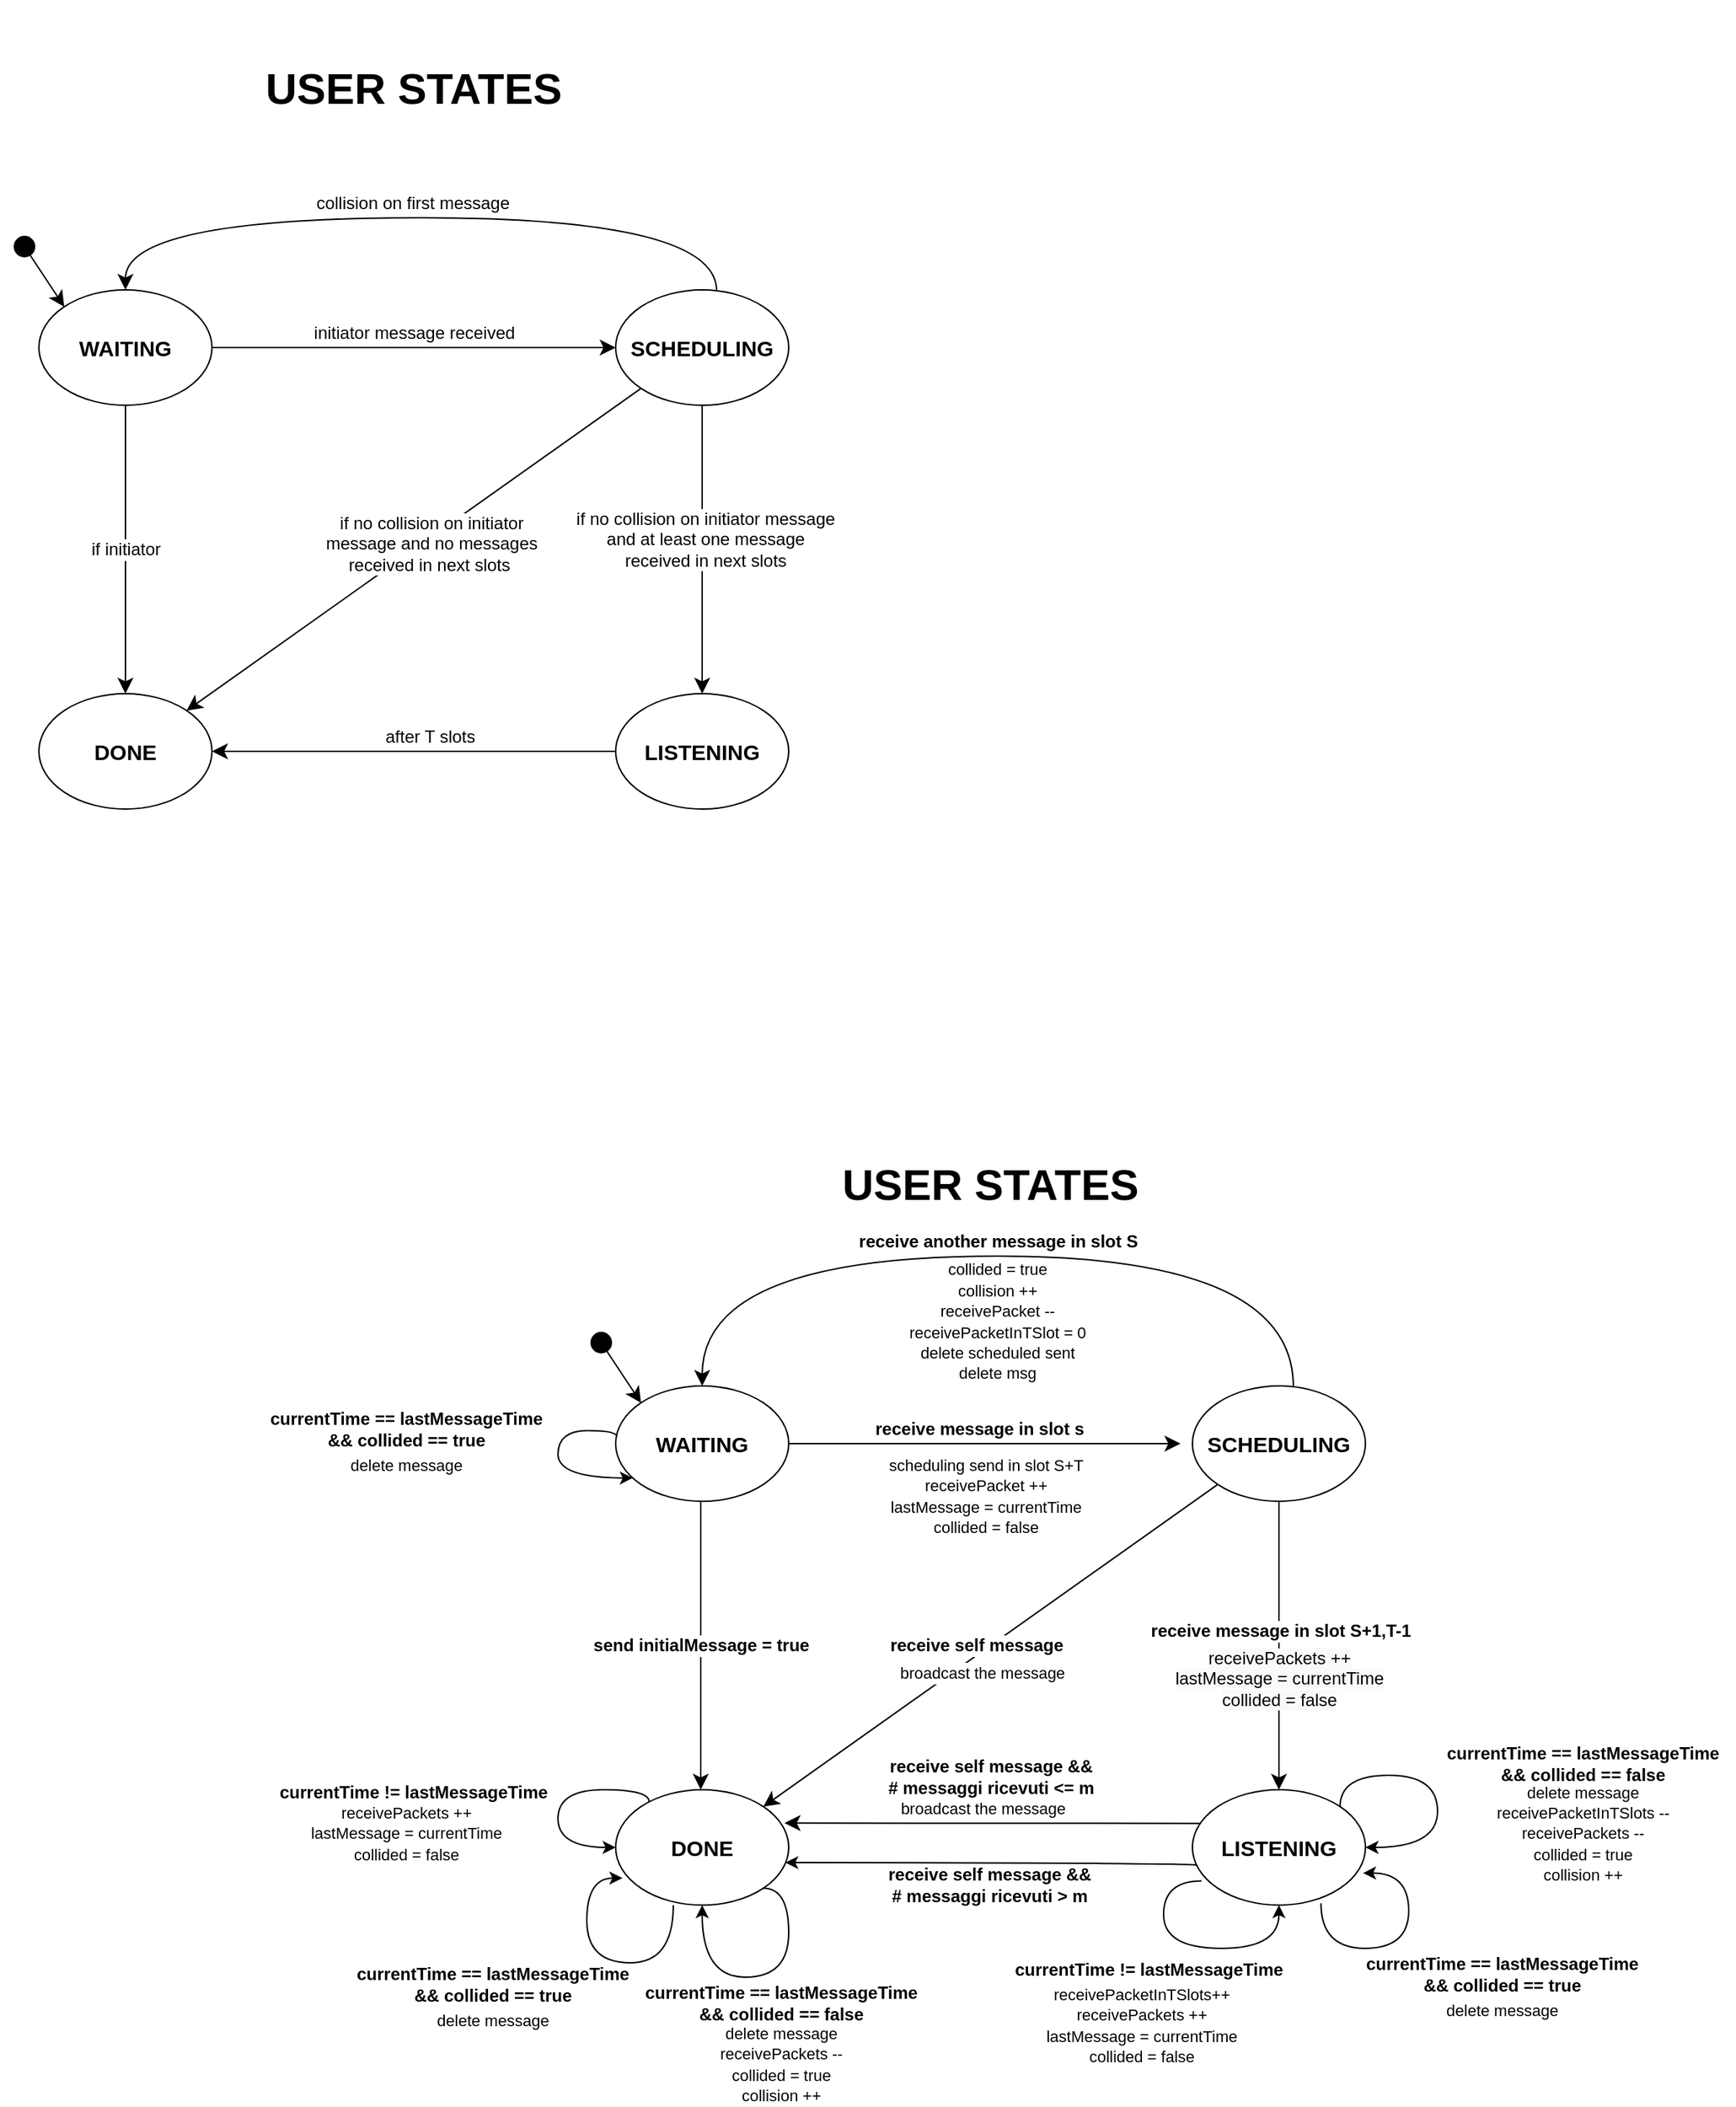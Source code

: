 <mxfile version="11.3.0" type="device" pages="1"><diagram id="B8T460zFQvx8GVhW7jnR" name="Page-1"><mxGraphModel dx="430" dy="307" grid="1" gridSize="10" guides="1" tooltips="1" connect="1" arrows="1" fold="1" page="1" pageScale="1" pageWidth="2339" pageHeight="3300" math="0" shadow="0"><root><mxCell id="0"/><mxCell id="1" parent="0"/><mxCell id="Bd56KC_fcDEm0WZMGaIm-6" value="&lt;font style=&quot;font-size: 12px&quot;&gt;initiator message received&lt;/font&gt;" style="edgeStyle=orthogonalEdgeStyle;rounded=0;orthogonalLoop=1;jettySize=auto;html=1;entryX=0;entryY=0.5;entryDx=0;entryDy=0;curved=1;fontSize=12;endSize=8;" parent="1" source="Bd56KC_fcDEm0WZMGaIm-1" target="Bd56KC_fcDEm0WZMGaIm-3" edge="1"><mxGeometry y="10" relative="1" as="geometry"><Array as="points"><mxPoint x="390" y="280"/><mxPoint x="390" y="280"/></Array><mxPoint as="offset"/></mxGeometry></mxCell><mxCell id="Bd56KC_fcDEm0WZMGaIm-7" value="if initiator" style="edgeStyle=orthogonalEdgeStyle;rounded=0;orthogonalLoop=1;jettySize=auto;html=1;fontSize=12;endSize=8;" parent="1" source="Bd56KC_fcDEm0WZMGaIm-1" target="Bd56KC_fcDEm0WZMGaIm-4" edge="1"><mxGeometry relative="1" as="geometry"/></mxCell><mxCell id="Bd56KC_fcDEm0WZMGaIm-1" value="&lt;b&gt;&lt;font style=&quot;font-size: 15px&quot;&gt;WAITING&lt;/font&gt;&lt;/b&gt;" style="ellipse;whiteSpace=wrap;html=1;fontSize=12;" parent="1" vertex="1"><mxGeometry x="140" y="240" width="120" height="80" as="geometry"/></mxCell><mxCell id="Bd56KC_fcDEm0WZMGaIm-14" style="edgeStyle=none;rounded=0;orthogonalLoop=1;jettySize=auto;html=1;entryX=1;entryY=0.5;entryDx=0;entryDy=0;fontSize=12;endSize=8;" parent="1" source="Bd56KC_fcDEm0WZMGaIm-2" target="Bd56KC_fcDEm0WZMGaIm-4" edge="1"><mxGeometry relative="1" as="geometry"/></mxCell><mxCell id="Bd56KC_fcDEm0WZMGaIm-15" value="after T slots" style="text;html=1;resizable=0;points=[];align=center;verticalAlign=middle;labelBackgroundColor=#ffffff;fontSize=12;" parent="Bd56KC_fcDEm0WZMGaIm-14" vertex="1" connectable="0"><mxGeometry x="-0.159" relative="1" as="geometry"><mxPoint x="-12" y="-10" as="offset"/></mxGeometry></mxCell><mxCell id="Bd56KC_fcDEm0WZMGaIm-2" value="&lt;b&gt;&lt;font style=&quot;font-size: 15px&quot;&gt;LISTENING&lt;/font&gt;&lt;/b&gt;" style="ellipse;whiteSpace=wrap;html=1;fontSize=12;" parent="1" vertex="1"><mxGeometry x="540" y="520" width="120" height="80" as="geometry"/></mxCell><mxCell id="Bd56KC_fcDEm0WZMGaIm-8" style="edgeStyle=orthogonalEdgeStyle;rounded=0;orthogonalLoop=1;jettySize=auto;html=1;entryX=0.5;entryY=0;entryDx=0;entryDy=0;fontSize=12;endSize=8;" parent="1" source="Bd56KC_fcDEm0WZMGaIm-3" target="Bd56KC_fcDEm0WZMGaIm-2" edge="1"><mxGeometry relative="1" as="geometry"/></mxCell><mxCell id="Bd56KC_fcDEm0WZMGaIm-11" value="if no collision on initiator message&lt;br style=&quot;font-size: 12px;&quot;&gt;and at least one message &lt;br style=&quot;font-size: 12px;&quot;&gt;received in next slots" style="text;html=1;resizable=0;points=[];align=center;verticalAlign=middle;labelBackgroundColor=#ffffff;fontSize=12;" parent="Bd56KC_fcDEm0WZMGaIm-8" vertex="1" connectable="0"><mxGeometry x="-0.075" y="2" relative="1" as="geometry"><mxPoint as="offset"/></mxGeometry></mxCell><mxCell id="Bd56KC_fcDEm0WZMGaIm-9" style="edgeStyle=orthogonalEdgeStyle;rounded=0;orthogonalLoop=1;jettySize=auto;html=1;entryX=0.5;entryY=0;entryDx=0;entryDy=0;curved=1;fontSize=12;endSize=8;" parent="1" source="Bd56KC_fcDEm0WZMGaIm-3" target="Bd56KC_fcDEm0WZMGaIm-1" edge="1"><mxGeometry relative="1" as="geometry"><Array as="points"><mxPoint x="610" y="190"/><mxPoint x="200" y="190"/></Array></mxGeometry></mxCell><mxCell id="Bd56KC_fcDEm0WZMGaIm-10" value="collision on first message" style="text;html=1;resizable=0;points=[];align=center;verticalAlign=middle;labelBackgroundColor=#ffffff;fontSize=12;" parent="Bd56KC_fcDEm0WZMGaIm-9" vertex="1" connectable="0"><mxGeometry x="0.068" y="-1" relative="1" as="geometry"><mxPoint x="10.5" y="-9" as="offset"/></mxGeometry></mxCell><mxCell id="Bd56KC_fcDEm0WZMGaIm-12" style="rounded=0;orthogonalLoop=1;jettySize=auto;html=1;entryX=1;entryY=0;entryDx=0;entryDy=0;exitX=0;exitY=1;exitDx=0;exitDy=0;fontSize=12;endSize=8;" parent="1" source="Bd56KC_fcDEm0WZMGaIm-3" target="Bd56KC_fcDEm0WZMGaIm-4" edge="1"><mxGeometry relative="1" as="geometry"/></mxCell><mxCell id="Bd56KC_fcDEm0WZMGaIm-13" value="if no collision on initiator &lt;br style=&quot;font-size: 12px&quot;&gt;message and no messages &lt;br style=&quot;font-size: 12px&quot;&gt;received in next slots&amp;nbsp;" style="text;html=1;resizable=0;points=[];align=center;verticalAlign=middle;labelBackgroundColor=#ffffff;fontSize=12;" parent="Bd56KC_fcDEm0WZMGaIm-12" vertex="1" connectable="0"><mxGeometry x="-0.053" y="-3" relative="1" as="geometry"><mxPoint x="5.5" y="4.5" as="offset"/></mxGeometry></mxCell><mxCell id="Bd56KC_fcDEm0WZMGaIm-3" value="&lt;b&gt;&lt;font style=&quot;font-size: 15px&quot;&gt;SCHEDULING&lt;/font&gt;&lt;/b&gt;" style="ellipse;whiteSpace=wrap;html=1;fontSize=12;" parent="1" vertex="1"><mxGeometry x="540" y="240" width="120" height="80" as="geometry"/></mxCell><mxCell id="Bd56KC_fcDEm0WZMGaIm-4" value="&lt;b&gt;&lt;font style=&quot;font-size: 15px&quot;&gt;DONE&lt;/font&gt;&lt;/b&gt;" style="ellipse;whiteSpace=wrap;html=1;fontSize=12;" parent="1" vertex="1"><mxGeometry x="140" y="520" width="120" height="80" as="geometry"/></mxCell><mxCell id="Bd56KC_fcDEm0WZMGaIm-16" value="" style="endArrow=classic;html=1;fontSize=12;entryX=0;entryY=0;entryDx=0;entryDy=0;startArrow=oval;startFill=1;targetPerimeterSpacing=25;sourcePerimeterSpacing=16;endSize=8;startSize=14;" parent="1" target="Bd56KC_fcDEm0WZMGaIm-1" edge="1"><mxGeometry width="50" height="50" relative="1" as="geometry"><mxPoint x="130" y="210" as="sourcePoint"/><mxPoint x="130" y="190" as="targetPoint"/></mxGeometry></mxCell><mxCell id="Bd56KC_fcDEm0WZMGaIm-24" value="&lt;font style=&quot;font-size: 30px&quot;&gt;&lt;b&gt;USER STATES&lt;/b&gt;&lt;/font&gt;" style="text;html=1;strokeColor=none;fillColor=none;align=center;verticalAlign=middle;whiteSpace=wrap;rounded=0;fontSize=12;" parent="1" vertex="1"><mxGeometry x="200" y="90" width="400" height="20" as="geometry"/></mxCell><mxCell id="siCfa0FpTH5Ko_WMgdCp-1" value="" style="endArrow=none;html=1;" parent="1" edge="1"><mxGeometry width="50" height="50" relative="1" as="geometry"><mxPoint x="400" y="40" as="sourcePoint"/><mxPoint x="400" y="40" as="targetPoint"/><Array as="points"><mxPoint x="400" y="40"/></Array></mxGeometry></mxCell><mxCell id="THhUIy8iGGPYQSqC-pE--1" value="&lt;font style=&quot;font-size: 12px&quot;&gt;&lt;b&gt;receive message in slot s&lt;/b&gt;&lt;/font&gt;" style="edgeStyle=orthogonalEdgeStyle;rounded=0;orthogonalLoop=1;jettySize=auto;html=1;entryX=0;entryY=0.5;entryDx=0;entryDy=0;curved=1;fontSize=12;endSize=8;" parent="1" edge="1"><mxGeometry x="-0.001" y="10" relative="1" as="geometry"><Array as="points"><mxPoint x="782" y="1040"/><mxPoint x="782" y="1040"/></Array><mxPoint as="offset"/><mxPoint x="652" y="1040" as="sourcePoint"/><mxPoint x="931.724" y="1040" as="targetPoint"/></mxGeometry></mxCell><mxCell id="THhUIy8iGGPYQSqC-pE--2" value="&lt;b&gt;send initialMessage = true&lt;/b&gt;" style="edgeStyle=orthogonalEdgeStyle;rounded=0;orthogonalLoop=1;jettySize=auto;html=1;fontSize=12;endSize=8;" parent="1" edge="1"><mxGeometry relative="1" as="geometry"><mxPoint x="599" y="1080" as="sourcePoint"/><mxPoint x="599" y="1280" as="targetPoint"/><mxPoint as="offset"/></mxGeometry></mxCell><mxCell id="THhUIy8iGGPYQSqC-pE--3" value="&lt;b&gt;&lt;font style=&quot;font-size: 15px&quot;&gt;WAITING&lt;/font&gt;&lt;/b&gt;" style="ellipse;whiteSpace=wrap;html=1;fontSize=12;" parent="1" vertex="1"><mxGeometry x="540" y="1000" width="120" height="80" as="geometry"/></mxCell><mxCell id="THhUIy8iGGPYQSqC-pE--4" style="edgeStyle=orthogonalEdgeStyle;rounded=0;orthogonalLoop=1;jettySize=auto;html=1;entryX=0.976;entryY=0.289;entryDx=0;entryDy=0;fontSize=12;endSize=8;curved=1;exitX=0.048;exitY=0.292;exitDx=0;exitDy=0;exitPerimeter=0;entryPerimeter=0;" parent="1" source="THhUIy8iGGPYQSqC-pE--6" target="THhUIy8iGGPYQSqC-pE--14" edge="1"><mxGeometry relative="1" as="geometry"><Array as="points"><mxPoint x="943" y="1303"/></Array></mxGeometry></mxCell><mxCell id="THhUIy8iGGPYQSqC-pE--5" value="&lt;b&gt;receive self message &amp;amp;&amp;amp;&lt;br&gt;# messaggi ricevuti &amp;lt;= m&lt;br&gt;&lt;/b&gt;" style="text;html=1;resizable=0;points=[];align=center;verticalAlign=middle;labelBackgroundColor=#ffffff;fontSize=12;" parent="THhUIy8iGGPYQSqC-pE--4" vertex="1" connectable="0"><mxGeometry x="-0.159" relative="1" as="geometry"><mxPoint x="-24.5" y="-33" as="offset"/></mxGeometry></mxCell><mxCell id="vbnt1B_d2t1Tz7H60IwE-1" style="edgeStyle=orthogonalEdgeStyle;curved=1;rounded=0;orthogonalLoop=1;jettySize=auto;html=1;exitX=0.033;exitY=0.656;exitDx=0;exitDy=0;exitPerimeter=0;entryX=0.98;entryY=0.632;entryDx=0;entryDy=0;entryPerimeter=0;" edge="1" parent="1" source="THhUIy8iGGPYQSqC-pE--6" target="THhUIy8iGGPYQSqC-pE--14"><mxGeometry relative="1" as="geometry"><mxPoint x="720" y="1320" as="targetPoint"/><Array as="points"><mxPoint x="944" y="1331"/></Array></mxGeometry></mxCell><mxCell id="THhUIy8iGGPYQSqC-pE--6" value="&lt;b&gt;&lt;font style=&quot;font-size: 15px&quot;&gt;LISTENING&lt;/font&gt;&lt;/b&gt;" style="ellipse;whiteSpace=wrap;html=1;fontSize=12;" parent="1" vertex="1"><mxGeometry x="940" y="1280" width="120" height="80" as="geometry"/></mxCell><mxCell id="THhUIy8iGGPYQSqC-pE--7" style="edgeStyle=orthogonalEdgeStyle;rounded=0;orthogonalLoop=1;jettySize=auto;html=1;entryX=0.5;entryY=0;entryDx=0;entryDy=0;fontSize=12;endSize=8;" parent="1" source="THhUIy8iGGPYQSqC-pE--13" target="THhUIy8iGGPYQSqC-pE--6" edge="1"><mxGeometry relative="1" as="geometry"/></mxCell><mxCell id="THhUIy8iGGPYQSqC-pE--8" value="&lt;b&gt;receive message in slot S+1,T-1&lt;/b&gt;" style="text;html=1;resizable=0;points=[];align=center;verticalAlign=middle;labelBackgroundColor=#ffffff;fontSize=12;" parent="THhUIy8iGGPYQSqC-pE--7" vertex="1" connectable="0"><mxGeometry x="-0.075" y="2" relative="1" as="geometry"><mxPoint x="-1.5" y="-2.5" as="offset"/></mxGeometry></mxCell><mxCell id="THhUIy8iGGPYQSqC-pE--9" style="edgeStyle=orthogonalEdgeStyle;rounded=0;orthogonalLoop=1;jettySize=auto;html=1;entryX=0.5;entryY=0;entryDx=0;entryDy=0;curved=1;fontSize=12;endSize=8;" parent="1" source="THhUIy8iGGPYQSqC-pE--13" target="THhUIy8iGGPYQSqC-pE--3" edge="1"><mxGeometry relative="1" as="geometry"><Array as="points"><mxPoint x="1010" y="910"/><mxPoint x="600" y="910"/></Array></mxGeometry></mxCell><mxCell id="THhUIy8iGGPYQSqC-pE--10" value="&lt;b&gt;receive another message in slot S&lt;/b&gt;" style="text;html=1;resizable=0;points=[];align=center;verticalAlign=middle;labelBackgroundColor=#ffffff;fontSize=12;" parent="THhUIy8iGGPYQSqC-pE--9" vertex="1" connectable="0"><mxGeometry x="0.068" y="-1" relative="1" as="geometry"><mxPoint x="20" y="-9" as="offset"/></mxGeometry></mxCell><mxCell id="THhUIy8iGGPYQSqC-pE--11" style="rounded=0;orthogonalLoop=1;jettySize=auto;html=1;entryX=1;entryY=0;entryDx=0;entryDy=0;exitX=0;exitY=1;exitDx=0;exitDy=0;fontSize=12;endSize=8;" parent="1" source="THhUIy8iGGPYQSqC-pE--13" target="THhUIy8iGGPYQSqC-pE--14" edge="1"><mxGeometry relative="1" as="geometry"/></mxCell><mxCell id="THhUIy8iGGPYQSqC-pE--12" value="&lt;b&gt;receive self message&lt;/b&gt;" style="text;html=1;resizable=0;points=[];align=center;verticalAlign=middle;labelBackgroundColor=#ffffff;fontSize=12;" parent="THhUIy8iGGPYQSqC-pE--11" vertex="1" connectable="0"><mxGeometry x="-0.053" y="-3" relative="1" as="geometry"><mxPoint x="-16.5" y="8.5" as="offset"/></mxGeometry></mxCell><mxCell id="THhUIy8iGGPYQSqC-pE--13" value="&lt;b&gt;&lt;font style=&quot;font-size: 15px&quot;&gt;SCHEDULING&lt;/font&gt;&lt;/b&gt;" style="ellipse;whiteSpace=wrap;html=1;fontSize=12;" parent="1" vertex="1"><mxGeometry x="940" y="1000" width="120" height="80" as="geometry"/></mxCell><mxCell id="THhUIy8iGGPYQSqC-pE--14" value="&lt;b&gt;&lt;font style=&quot;font-size: 15px&quot;&gt;DONE&lt;/font&gt;&lt;/b&gt;" style="ellipse;whiteSpace=wrap;html=1;fontSize=12;" parent="1" vertex="1"><mxGeometry x="540" y="1280" width="120" height="80" as="geometry"/></mxCell><mxCell id="THhUIy8iGGPYQSqC-pE--15" value="" style="endArrow=classic;html=1;fontSize=12;entryX=0;entryY=0;entryDx=0;entryDy=0;startArrow=oval;startFill=1;targetPerimeterSpacing=25;sourcePerimeterSpacing=16;endSize=8;startSize=14;" parent="1" target="THhUIy8iGGPYQSqC-pE--3" edge="1"><mxGeometry width="50" height="50" relative="1" as="geometry"><mxPoint x="530" y="970" as="sourcePoint"/><mxPoint x="530" y="950" as="targetPoint"/></mxGeometry></mxCell><mxCell id="THhUIy8iGGPYQSqC-pE--16" value="&lt;font style=&quot;font-size: 30px&quot;&gt;&lt;b&gt;USER STATES&lt;/b&gt;&lt;/font&gt;" style="text;html=1;strokeColor=none;fillColor=none;align=center;verticalAlign=middle;whiteSpace=wrap;rounded=0;fontSize=12;" parent="1" vertex="1"><mxGeometry x="600" y="850" width="400" height="20" as="geometry"/></mxCell><mxCell id="THhUIy8iGGPYQSqC-pE--17" value="" style="endArrow=none;html=1;" parent="1" edge="1"><mxGeometry width="50" height="50" relative="1" as="geometry"><mxPoint x="800" y="800" as="sourcePoint"/><mxPoint x="800" y="800" as="targetPoint"/><Array as="points"><mxPoint x="800" y="800"/></Array></mxGeometry></mxCell><mxCell id="THhUIy8iGGPYQSqC-pE--18" value="&lt;font style=&quot;font-size: 11px&quot;&gt;collided = true&lt;br&gt;collision ++&lt;br&gt;receivePacket --&lt;br&gt;receivePacketInTSlot = 0&lt;br&gt;delete scheduled sent&lt;br&gt;delete msg&lt;/font&gt;" style="text;html=1;strokeColor=none;fillColor=none;align=center;verticalAlign=middle;whiteSpace=wrap;rounded=0;" parent="1" vertex="1"><mxGeometry x="710" y="930" width="190" height="50" as="geometry"/></mxCell><mxCell id="THhUIy8iGGPYQSqC-pE--22" value="&lt;font style=&quot;font-size: 11px&quot;&gt;scheduling send in slot S+T&lt;br&gt;receivePacket ++&lt;br&gt;lastMessage = currentTime&lt;br&gt;collided = false&lt;br&gt;&lt;/font&gt;" style="text;html=1;strokeColor=none;fillColor=none;align=center;verticalAlign=middle;whiteSpace=wrap;rounded=0;" parent="1" vertex="1"><mxGeometry x="712" y="1051" width="170" height="49" as="geometry"/></mxCell><mxCell id="THhUIy8iGGPYQSqC-pE--28" value="&lt;font style=&quot;font-size: 11px&quot;&gt;broadcast the message&lt;br&gt;&lt;br&gt;&lt;/font&gt;" style="text;html=1;strokeColor=none;fillColor=none;align=center;verticalAlign=middle;whiteSpace=wrap;rounded=0;" parent="1" vertex="1"><mxGeometry x="710" y="1290" width="170" height="20" as="geometry"/></mxCell><mxCell id="THhUIy8iGGPYQSqC-pE--29" value="&lt;font style=&quot;font-size: 11px&quot;&gt;broadcast the message&lt;/font&gt;" style="text;html=1;resizable=0;points=[];align=center;verticalAlign=middle;labelBackgroundColor=#ffffff;fontSize=12;" parent="1" vertex="1" connectable="0"><mxGeometry x="805.168" y="1190.095" as="geometry"><mxPoint x="-11.5" y="8.5" as="offset"/></mxGeometry></mxCell><mxCell id="THhUIy8iGGPYQSqC-pE--30" style="edgeStyle=orthogonalEdgeStyle;rounded=0;orthogonalLoop=1;jettySize=auto;html=1;entryX=1;entryY=0.5;entryDx=0;entryDy=0;curved=1;exitX=1;exitY=0;exitDx=0;exitDy=0;" parent="1" source="THhUIy8iGGPYQSqC-pE--6" target="THhUIy8iGGPYQSqC-pE--6" edge="1"><mxGeometry relative="1" as="geometry"><Array as="points"><mxPoint x="1042" y="1270"/><mxPoint x="1110" y="1270"/><mxPoint x="1110" y="1320"/></Array></mxGeometry></mxCell><mxCell id="THhUIy8iGGPYQSqC-pE--31" style="edgeStyle=orthogonalEdgeStyle;rounded=0;orthogonalLoop=1;jettySize=auto;html=1;entryX=0.5;entryY=1;entryDx=0;entryDy=0;curved=1;exitX=0.053;exitY=0.791;exitDx=0;exitDy=0;exitPerimeter=0;" parent="1" source="THhUIy8iGGPYQSqC-pE--6" target="THhUIy8iGGPYQSqC-pE--6" edge="1"><mxGeometry relative="1" as="geometry"><mxPoint x="1052.326" y="1301.698" as="sourcePoint"/><mxPoint x="1070" y="1330.07" as="targetPoint"/><Array as="points"><mxPoint x="920" y="1343"/><mxPoint x="920" y="1390"/><mxPoint x="1000" y="1390"/></Array></mxGeometry></mxCell><mxCell id="THhUIy8iGGPYQSqC-pE--32" style="edgeStyle=orthogonalEdgeStyle;rounded=0;orthogonalLoop=1;jettySize=auto;html=1;entryX=0;entryY=0.5;entryDx=0;entryDy=0;curved=1;exitX=0.194;exitY=0.107;exitDx=0;exitDy=0;exitPerimeter=0;" parent="1" source="THhUIy8iGGPYQSqC-pE--14" target="THhUIy8iGGPYQSqC-pE--14" edge="1"><mxGeometry relative="1" as="geometry"><mxPoint x="560.471" y="1380.618" as="sourcePoint"/><mxPoint x="612.235" y="1360.618" as="targetPoint"/><Array as="points"><mxPoint x="563" y="1280"/><mxPoint x="500" y="1280"/><mxPoint x="500" y="1320"/></Array></mxGeometry></mxCell><mxCell id="THhUIy8iGGPYQSqC-pE--33" style="edgeStyle=orthogonalEdgeStyle;rounded=0;orthogonalLoop=1;jettySize=auto;html=1;entryX=0.039;entryY=0.766;entryDx=0;entryDy=0;curved=1;exitX=0.333;exitY=1.002;exitDx=0;exitDy=0;entryPerimeter=0;exitPerimeter=0;" parent="1" source="THhUIy8iGGPYQSqC-pE--14" target="THhUIy8iGGPYQSqC-pE--14" edge="1"><mxGeometry relative="1" as="geometry"><mxPoint x="570.167" y="1391.667" as="sourcePoint"/><mxPoint x="552.5" y="1420" as="targetPoint"/><Array as="points"><mxPoint x="580" y="1400"/><mxPoint x="520" y="1400"/><mxPoint x="520" y="1341"/></Array></mxGeometry></mxCell><mxCell id="THhUIy8iGGPYQSqC-pE--34" value="&lt;b&gt;currentTime == lastMessageTime &amp;amp;&amp;amp; collided == false&lt;/b&gt;" style="text;html=1;strokeColor=none;fillColor=none;align=center;verticalAlign=middle;whiteSpace=wrap;rounded=0;" parent="1" vertex="1"><mxGeometry x="1106" y="1252" width="210" height="20" as="geometry"/></mxCell><mxCell id="THhUIy8iGGPYQSqC-pE--35" value="&lt;font style=&quot;font-size: 11px&quot;&gt;delete message&lt;br&gt;receivePacketInTSlots --&lt;br&gt;receivePackets --&lt;br&gt;collided = true&lt;br&gt;collision ++&lt;br&gt;&lt;/font&gt;" style="text;html=1;strokeColor=none;fillColor=none;align=center;verticalAlign=middle;whiteSpace=wrap;rounded=0;" parent="1" vertex="1"><mxGeometry x="1106" y="1300" width="210" height="20" as="geometry"/></mxCell><mxCell id="THhUIy8iGGPYQSqC-pE--36" value="&lt;b&gt;currentTime != lastMessageTime&lt;/b&gt;" style="text;html=1;strokeColor=none;fillColor=none;align=center;verticalAlign=middle;whiteSpace=wrap;rounded=0;" parent="1" vertex="1"><mxGeometry x="805" y="1395" width="210" height="20" as="geometry"/></mxCell><mxCell id="THhUIy8iGGPYQSqC-pE--37" value="&lt;font style=&quot;font-size: 11px&quot;&gt;receivePacketInTSlots++&lt;br&gt;receivePackets ++&lt;br&gt;lastMessage = currentTime&lt;br&gt;collided = false&lt;br&gt;&lt;/font&gt;" style="text;html=1;strokeColor=none;fillColor=none;align=center;verticalAlign=middle;whiteSpace=wrap;rounded=0;" parent="1" vertex="1"><mxGeometry x="800" y="1433" width="210" height="20" as="geometry"/></mxCell><mxCell id="THhUIy8iGGPYQSqC-pE--40" value="&lt;span style=&quot;text-align: left ; background-color: rgb(248 , 249 , 250)&quot;&gt;receivePackets ++&lt;br&gt;lastMessage = currentTime&lt;br&gt;collided = false&lt;/span&gt;" style="text;html=1;resizable=0;points=[];align=center;verticalAlign=middle;labelBackgroundColor=#ffffff;fontSize=12;" parent="1" vertex="1" connectable="0"><mxGeometry x="1000.191" y="1203.006" as="geometry"><mxPoint as="offset"/></mxGeometry></mxCell><mxCell id="THhUIy8iGGPYQSqC-pE--42" style="edgeStyle=orthogonalEdgeStyle;rounded=0;orthogonalLoop=1;jettySize=auto;html=1;entryX=0.986;entryY=0.722;entryDx=0;entryDy=0;curved=1;exitX=0.743;exitY=0.985;exitDx=0;exitDy=0;exitPerimeter=0;entryPerimeter=0;" parent="1" source="THhUIy8iGGPYQSqC-pE--6" target="THhUIy8iGGPYQSqC-pE--6" edge="1"><mxGeometry relative="1" as="geometry"><mxPoint x="1052.655" y="1301.862" as="sourcePoint"/><mxPoint x="1069.897" y="1330.138" as="targetPoint"/><Array as="points"><mxPoint x="1029" y="1390"/><mxPoint x="1090" y="1390"/><mxPoint x="1090" y="1338"/></Array></mxGeometry></mxCell><mxCell id="THhUIy8iGGPYQSqC-pE--45" value="&lt;b&gt;currentTime == lastMessageTime &amp;amp;&amp;amp; collided == true&lt;/b&gt;" style="text;html=1;strokeColor=none;fillColor=none;align=center;verticalAlign=middle;whiteSpace=wrap;rounded=0;" parent="1" vertex="1"><mxGeometry x="1050" y="1398" width="210" height="20" as="geometry"/></mxCell><mxCell id="THhUIy8iGGPYQSqC-pE--46" value="&lt;font style=&quot;font-size: 11px&quot;&gt;delete message&lt;br&gt;&lt;/font&gt;" style="text;html=1;strokeColor=none;fillColor=none;align=center;verticalAlign=middle;whiteSpace=wrap;rounded=0;" parent="1" vertex="1"><mxGeometry x="1050" y="1423" width="210" height="20" as="geometry"/></mxCell><mxCell id="THhUIy8iGGPYQSqC-pE--47" style="edgeStyle=orthogonalEdgeStyle;rounded=0;orthogonalLoop=1;jettySize=auto;html=1;entryX=0.5;entryY=1;entryDx=0;entryDy=0;curved=1;exitX=1;exitY=1;exitDx=0;exitDy=0;" parent="1" source="THhUIy8iGGPYQSqC-pE--14" target="THhUIy8iGGPYQSqC-pE--14" edge="1"><mxGeometry relative="1" as="geometry"><mxPoint x="669.5" y="1387.643" as="sourcePoint"/><mxPoint x="634.071" y="1368.786" as="targetPoint"/><Array as="points"><mxPoint x="660" y="1348"/><mxPoint x="660" y="1410"/><mxPoint x="600" y="1410"/></Array></mxGeometry></mxCell><mxCell id="THhUIy8iGGPYQSqC-pE--48" value="&lt;b&gt;currentTime == lastMessageTime &amp;amp;&amp;amp; collided == false&lt;/b&gt;" style="text;html=1;strokeColor=none;fillColor=none;align=center;verticalAlign=middle;whiteSpace=wrap;rounded=0;" parent="1" vertex="1"><mxGeometry x="550" y="1418" width="210" height="20" as="geometry"/></mxCell><mxCell id="THhUIy8iGGPYQSqC-pE--49" value="&lt;font style=&quot;font-size: 11px&quot;&gt;delete message&lt;br&gt;receivePackets --&lt;br&gt;collided = true&lt;br&gt;collision ++&lt;br&gt;&lt;/font&gt;" style="text;html=1;strokeColor=none;fillColor=none;align=center;verticalAlign=middle;whiteSpace=wrap;rounded=0;" parent="1" vertex="1"><mxGeometry x="550" y="1460" width="210" height="20" as="geometry"/></mxCell><mxCell id="THhUIy8iGGPYQSqC-pE--50" value="&lt;b&gt;currentTime == lastMessageTime &amp;amp;&amp;amp; collided == true&lt;/b&gt;" style="text;html=1;strokeColor=none;fillColor=none;align=center;verticalAlign=middle;whiteSpace=wrap;rounded=0;" parent="1" vertex="1"><mxGeometry x="350" y="1405" width="210" height="20" as="geometry"/></mxCell><mxCell id="THhUIy8iGGPYQSqC-pE--51" value="&lt;font style=&quot;font-size: 11px&quot;&gt;delete message&lt;br&gt;&lt;/font&gt;" style="text;html=1;strokeColor=none;fillColor=none;align=center;verticalAlign=middle;whiteSpace=wrap;rounded=0;" parent="1" vertex="1"><mxGeometry x="350" y="1430" width="210" height="20" as="geometry"/></mxCell><mxCell id="THhUIy8iGGPYQSqC-pE--52" value="&lt;b&gt;currentTime != lastMessageTime&lt;/b&gt;" style="text;html=1;strokeColor=none;fillColor=none;align=center;verticalAlign=middle;whiteSpace=wrap;rounded=0;" parent="1" vertex="1"><mxGeometry x="295" y="1272" width="210" height="20" as="geometry"/></mxCell><mxCell id="THhUIy8iGGPYQSqC-pE--53" value="&lt;font style=&quot;font-size: 11px&quot;&gt;receivePackets ++&lt;br&gt;lastMessage = currentTime&lt;br&gt;collided = false&lt;br&gt;&lt;/font&gt;" style="text;html=1;strokeColor=none;fillColor=none;align=center;verticalAlign=middle;whiteSpace=wrap;rounded=0;" parent="1" vertex="1"><mxGeometry x="290" y="1300" width="210" height="20" as="geometry"/></mxCell><mxCell id="THhUIy8iGGPYQSqC-pE--54" value="&lt;b&gt;currentTime == lastMessageTime &amp;amp;&amp;amp; collided == true&lt;/b&gt;" style="text;html=1;strokeColor=none;fillColor=none;align=center;verticalAlign=middle;whiteSpace=wrap;rounded=0;" parent="1" vertex="1"><mxGeometry x="290" y="1020" width="210" height="20" as="geometry"/></mxCell><mxCell id="THhUIy8iGGPYQSqC-pE--55" value="&lt;font style=&quot;font-size: 11px&quot;&gt;delete message&lt;br&gt;&lt;/font&gt;" style="text;html=1;strokeColor=none;fillColor=none;align=center;verticalAlign=middle;whiteSpace=wrap;rounded=0;" parent="1" vertex="1"><mxGeometry x="290" y="1045" width="210" height="20" as="geometry"/></mxCell><mxCell id="THhUIy8iGGPYQSqC-pE--56" style="edgeStyle=orthogonalEdgeStyle;rounded=0;orthogonalLoop=1;jettySize=auto;html=1;entryX=0.099;entryY=0.798;entryDx=0;entryDy=0;curved=1;exitX=0.007;exitY=0.44;exitDx=0;exitDy=0;exitPerimeter=0;entryPerimeter=0;" parent="1" source="THhUIy8iGGPYQSqC-pE--3" target="THhUIy8iGGPYQSqC-pE--3" edge="1"><mxGeometry relative="1" as="geometry"><mxPoint x="510" y="1040" as="sourcePoint"/><mxPoint x="513.5" y="1071" as="targetPoint"/><Array as="points"><mxPoint x="541" y="1031"/><mxPoint x="500" y="1031"/><mxPoint x="500" y="1064"/></Array></mxGeometry></mxCell><mxCell id="vbnt1B_d2t1Tz7H60IwE-2" value="&lt;b&gt;receive self message &amp;amp;&amp;amp;&lt;br&gt;# messaggi ricevuti &amp;gt; m&lt;br&gt;&lt;/b&gt;" style="text;html=1;resizable=0;points=[];align=center;verticalAlign=middle;labelBackgroundColor=#ffffff;fontSize=12;" vertex="1" connectable="0" parent="1"><mxGeometry x="820.191" y="1379.826" as="geometry"><mxPoint x="-21" y="-34.5" as="offset"/></mxGeometry></mxCell><mxCell id="vbnt1B_d2t1Tz7H60IwE-3" value="&lt;font style=&quot;font-size: 11px&quot;&gt;&lt;br&gt;&lt;/font&gt;" style="text;html=1;strokeColor=none;fillColor=none;align=center;verticalAlign=middle;whiteSpace=wrap;rounded=0;" vertex="1" parent="1"><mxGeometry x="712" y="1363" width="170" height="20" as="geometry"/></mxCell></root></mxGraphModel></diagram></mxfile>